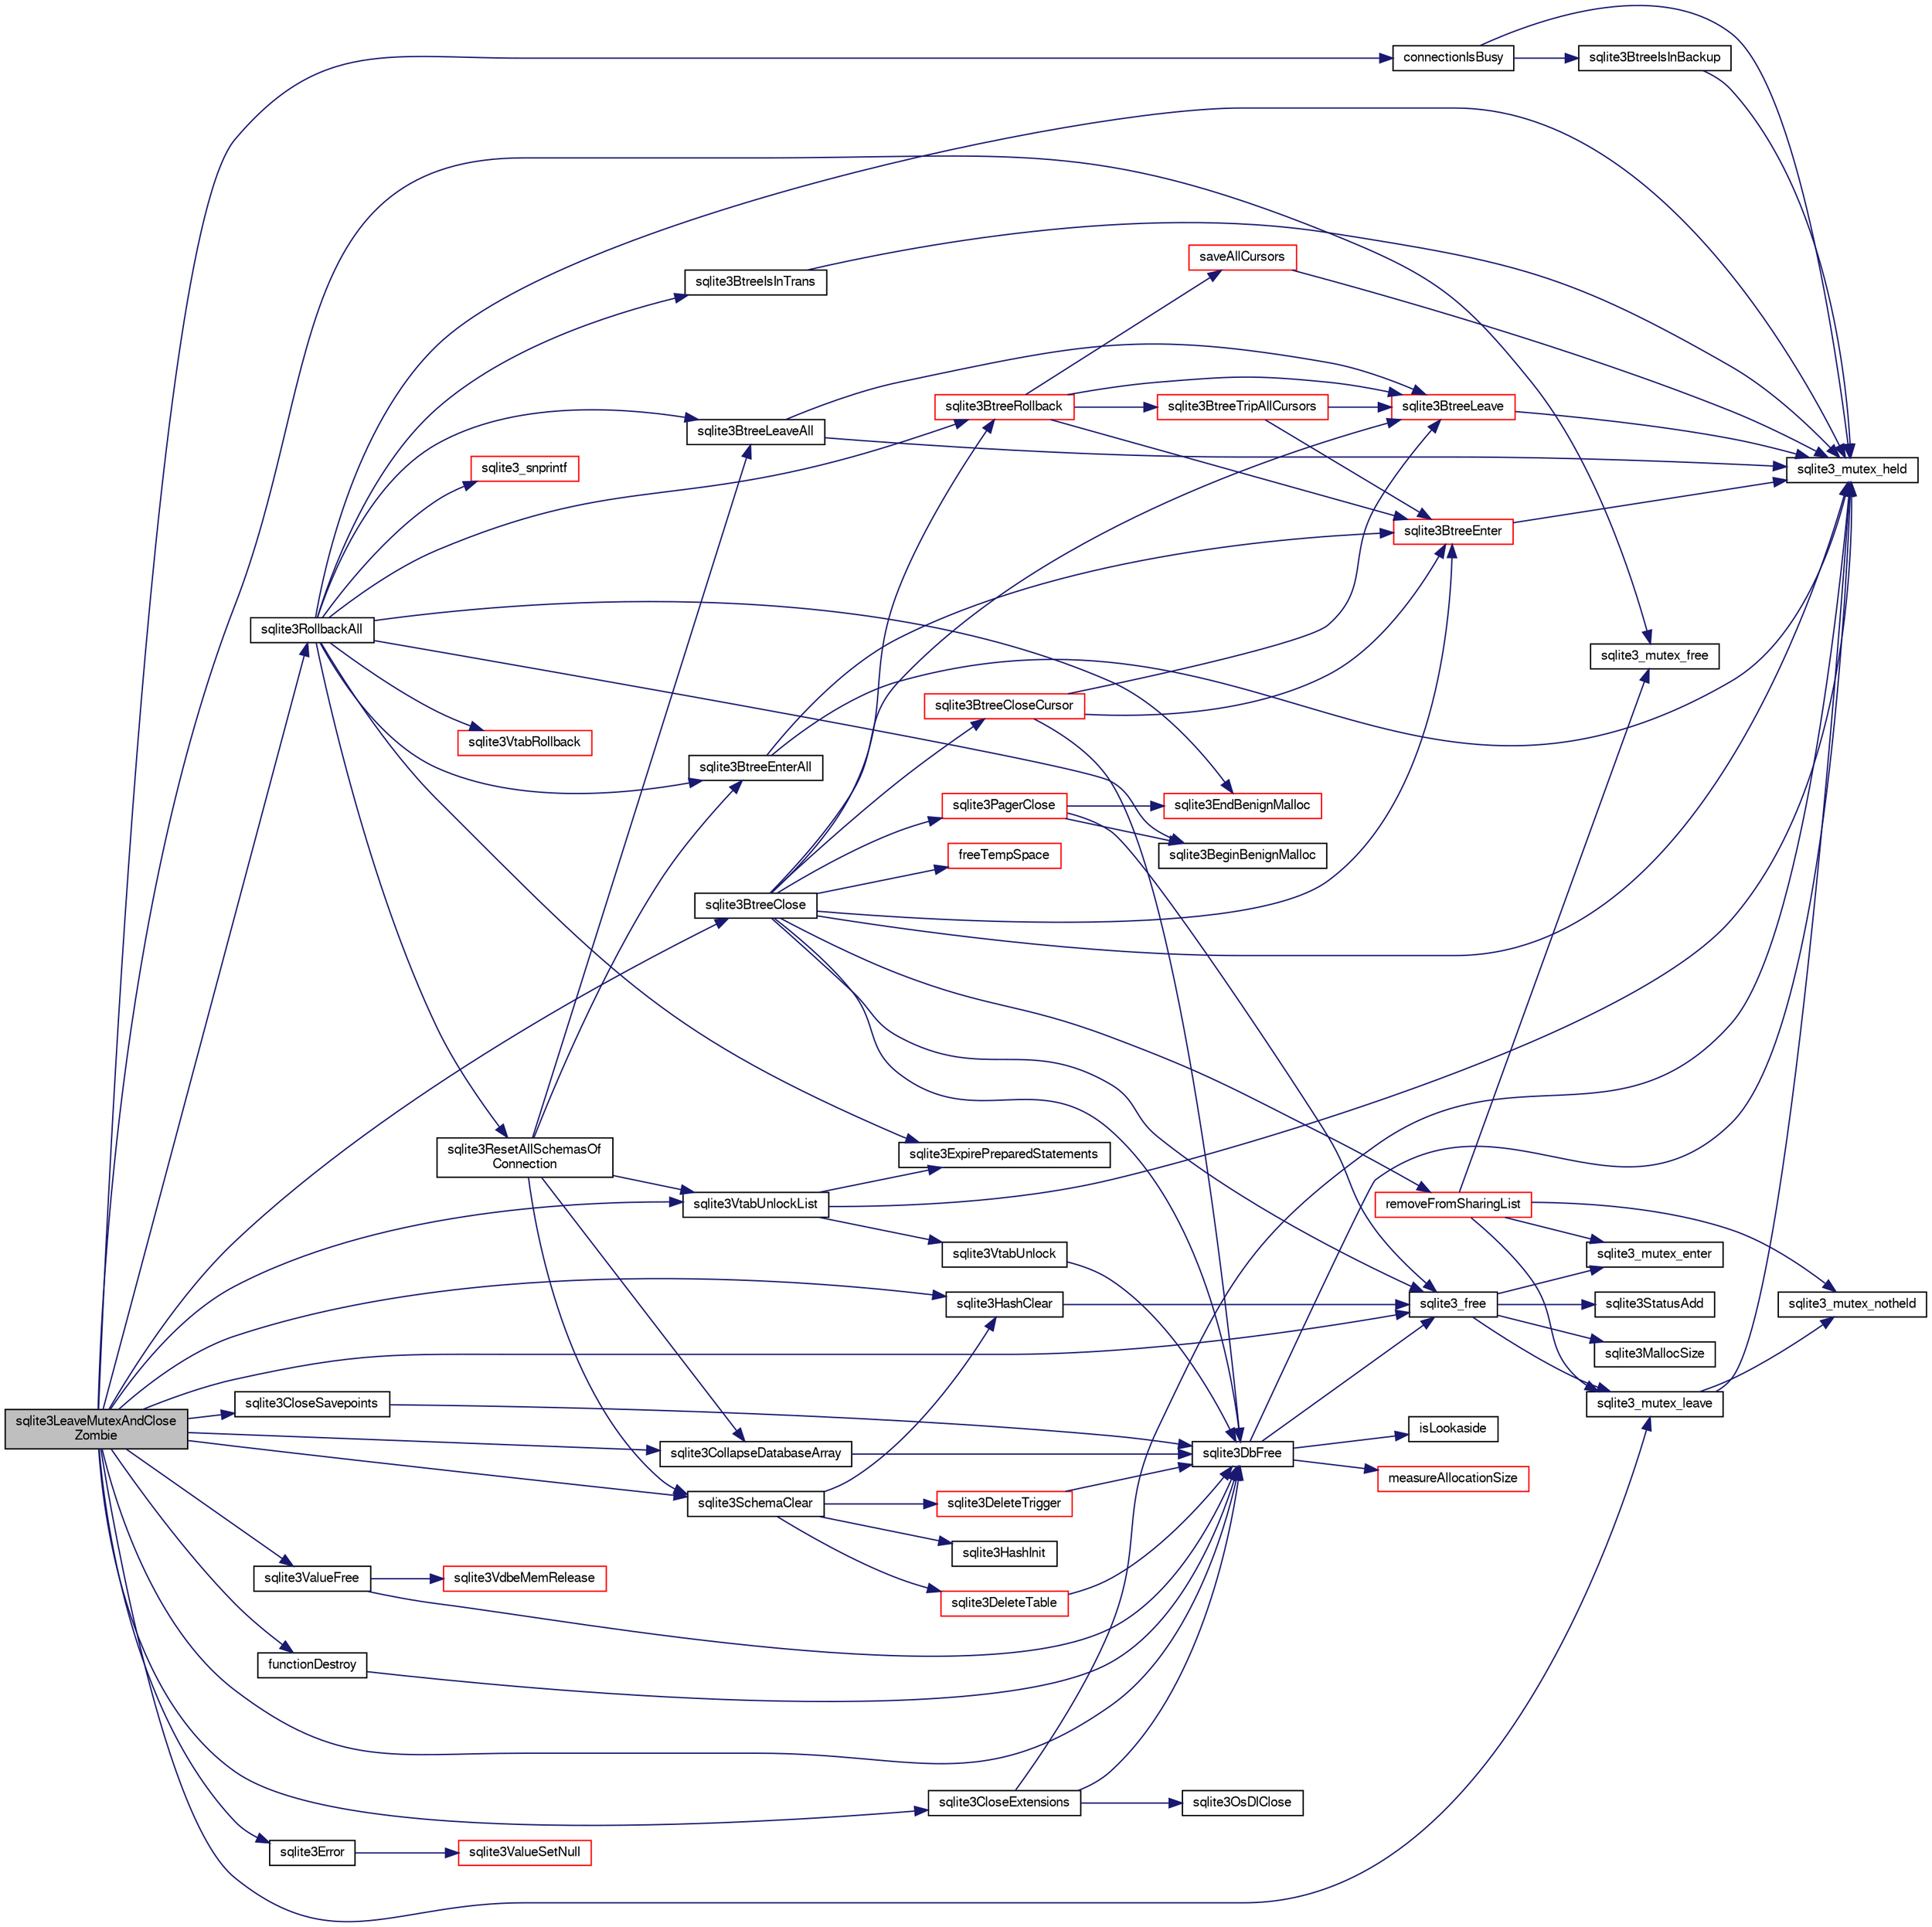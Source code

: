 digraph "sqlite3LeaveMutexAndCloseZombie"
{
  edge [fontname="FreeSans",fontsize="10",labelfontname="FreeSans",labelfontsize="10"];
  node [fontname="FreeSans",fontsize="10",shape=record];
  rankdir="LR";
  Node574614 [label="sqlite3LeaveMutexAndClose\lZombie",height=0.2,width=0.4,color="black", fillcolor="grey75", style="filled", fontcolor="black"];
  Node574614 -> Node574615 [color="midnightblue",fontsize="10",style="solid",fontname="FreeSans"];
  Node574615 [label="connectionIsBusy",height=0.2,width=0.4,color="black", fillcolor="white", style="filled",URL="$sqlite3_8c.html#a72f2a5a996a153234aa539319752f896"];
  Node574615 -> Node574616 [color="midnightblue",fontsize="10",style="solid",fontname="FreeSans"];
  Node574616 [label="sqlite3_mutex_held",height=0.2,width=0.4,color="black", fillcolor="white", style="filled",URL="$sqlite3_8c.html#acf77da68932b6bc163c5e68547ecc3e7"];
  Node574615 -> Node574617 [color="midnightblue",fontsize="10",style="solid",fontname="FreeSans"];
  Node574617 [label="sqlite3BtreeIsInBackup",height=0.2,width=0.4,color="black", fillcolor="white", style="filled",URL="$sqlite3_8c.html#a4ad2890226605ffb8d4cbc85a1d1b74a"];
  Node574617 -> Node574616 [color="midnightblue",fontsize="10",style="solid",fontname="FreeSans"];
  Node574614 -> Node574618 [color="midnightblue",fontsize="10",style="solid",fontname="FreeSans"];
  Node574618 [label="sqlite3_mutex_leave",height=0.2,width=0.4,color="black", fillcolor="white", style="filled",URL="$sqlite3_8c.html#a5838d235601dbd3c1fa993555c6bcc93"];
  Node574618 -> Node574616 [color="midnightblue",fontsize="10",style="solid",fontname="FreeSans"];
  Node574618 -> Node574619 [color="midnightblue",fontsize="10",style="solid",fontname="FreeSans"];
  Node574619 [label="sqlite3_mutex_notheld",height=0.2,width=0.4,color="black", fillcolor="white", style="filled",URL="$sqlite3_8c.html#a83967c837c1c000d3b5adcfaa688f5dc"];
  Node574614 -> Node574620 [color="midnightblue",fontsize="10",style="solid",fontname="FreeSans"];
  Node574620 [label="sqlite3RollbackAll",height=0.2,width=0.4,color="black", fillcolor="white", style="filled",URL="$sqlite3_8c.html#ad902dd388d73208539f557962e3fe6bb"];
  Node574620 -> Node574616 [color="midnightblue",fontsize="10",style="solid",fontname="FreeSans"];
  Node574620 -> Node574621 [color="midnightblue",fontsize="10",style="solid",fontname="FreeSans"];
  Node574621 [label="sqlite3BeginBenignMalloc",height=0.2,width=0.4,color="black", fillcolor="white", style="filled",URL="$sqlite3_8c.html#a3344c0e2b1b6df701a1cb326602fac14"];
  Node574620 -> Node574622 [color="midnightblue",fontsize="10",style="solid",fontname="FreeSans"];
  Node574622 [label="sqlite3BtreeEnterAll",height=0.2,width=0.4,color="black", fillcolor="white", style="filled",URL="$sqlite3_8c.html#a7e8c5e623a61d322d3622c3e6202d735"];
  Node574622 -> Node574616 [color="midnightblue",fontsize="10",style="solid",fontname="FreeSans"];
  Node574622 -> Node574623 [color="midnightblue",fontsize="10",style="solid",fontname="FreeSans"];
  Node574623 [label="sqlite3BtreeEnter",height=0.2,width=0.4,color="red", fillcolor="white", style="filled",URL="$sqlite3_8c.html#afa05d700ca373993fe6b0525b867feff"];
  Node574623 -> Node574616 [color="midnightblue",fontsize="10",style="solid",fontname="FreeSans"];
  Node574620 -> Node574629 [color="midnightblue",fontsize="10",style="solid",fontname="FreeSans"];
  Node574629 [label="sqlite3BtreeIsInTrans",height=0.2,width=0.4,color="black", fillcolor="white", style="filled",URL="$sqlite3_8c.html#af38624e008e0a0e872a21934b7c75a42"];
  Node574629 -> Node574616 [color="midnightblue",fontsize="10",style="solid",fontname="FreeSans"];
  Node574620 -> Node574630 [color="midnightblue",fontsize="10",style="solid",fontname="FreeSans"];
  Node574630 [label="sqlite3BtreeRollback",height=0.2,width=0.4,color="red", fillcolor="white", style="filled",URL="$sqlite3_8c.html#a317473acdafdd688385c8954f09de186"];
  Node574630 -> Node574623 [color="midnightblue",fontsize="10",style="solid",fontname="FreeSans"];
  Node574630 -> Node574631 [color="midnightblue",fontsize="10",style="solid",fontname="FreeSans"];
  Node574631 [label="saveAllCursors",height=0.2,width=0.4,color="red", fillcolor="white", style="filled",URL="$sqlite3_8c.html#add0c7a5086792caf465148beaadb913d"];
  Node574631 -> Node574616 [color="midnightblue",fontsize="10",style="solid",fontname="FreeSans"];
  Node574630 -> Node575051 [color="midnightblue",fontsize="10",style="solid",fontname="FreeSans"];
  Node575051 [label="sqlite3BtreeTripAllCursors",height=0.2,width=0.4,color="red", fillcolor="white", style="filled",URL="$sqlite3_8c.html#a7e94025b9bd56e9e9ccf148d1a0e1acf"];
  Node575051 -> Node574623 [color="midnightblue",fontsize="10",style="solid",fontname="FreeSans"];
  Node575051 -> Node574992 [color="midnightblue",fontsize="10",style="solid",fontname="FreeSans"];
  Node574992 [label="sqlite3BtreeLeave",height=0.2,width=0.4,color="red", fillcolor="white", style="filled",URL="$sqlite3_8c.html#a460e4f89d1aeef4b4d334cfe8165da89"];
  Node574992 -> Node574616 [color="midnightblue",fontsize="10",style="solid",fontname="FreeSans"];
  Node574630 -> Node574992 [color="midnightblue",fontsize="10",style="solid",fontname="FreeSans"];
  Node574620 -> Node575060 [color="midnightblue",fontsize="10",style="solid",fontname="FreeSans"];
  Node575060 [label="sqlite3VtabRollback",height=0.2,width=0.4,color="red", fillcolor="white", style="filled",URL="$sqlite3_8c.html#a8584200fbaad7da0253df51fb453c5dc"];
  Node574620 -> Node574716 [color="midnightblue",fontsize="10",style="solid",fontname="FreeSans"];
  Node574716 [label="sqlite3EndBenignMalloc",height=0.2,width=0.4,color="red", fillcolor="white", style="filled",URL="$sqlite3_8c.html#a4582127cc64d483dc66c7acf9d8d8fbb"];
  Node574620 -> Node575063 [color="midnightblue",fontsize="10",style="solid",fontname="FreeSans"];
  Node575063 [label="sqlite3ExpirePreparedStatements",height=0.2,width=0.4,color="black", fillcolor="white", style="filled",URL="$sqlite3_8c.html#af8baf566e769881b3d0bbdb0d2b4cdfe"];
  Node574620 -> Node575064 [color="midnightblue",fontsize="10",style="solid",fontname="FreeSans"];
  Node575064 [label="sqlite3ResetAllSchemasOf\lConnection",height=0.2,width=0.4,color="black", fillcolor="white", style="filled",URL="$sqlite3_8c.html#a2fc0d7e9d7e688a2a81ea4775dd12e33"];
  Node575064 -> Node574622 [color="midnightblue",fontsize="10",style="solid",fontname="FreeSans"];
  Node575064 -> Node575065 [color="midnightblue",fontsize="10",style="solid",fontname="FreeSans"];
  Node575065 [label="sqlite3SchemaClear",height=0.2,width=0.4,color="black", fillcolor="white", style="filled",URL="$sqlite3_8c.html#a927c603430267e42c56ab38ca221322a"];
  Node575065 -> Node575066 [color="midnightblue",fontsize="10",style="solid",fontname="FreeSans"];
  Node575066 [label="sqlite3HashInit",height=0.2,width=0.4,color="black", fillcolor="white", style="filled",URL="$sqlite3_8c.html#a666b28838d58955f60dccd84931fdf75"];
  Node575065 -> Node575067 [color="midnightblue",fontsize="10",style="solid",fontname="FreeSans"];
  Node575067 [label="sqlite3HashClear",height=0.2,width=0.4,color="black", fillcolor="white", style="filled",URL="$sqlite3_8c.html#acc7a2dfa6603c59af14b3792fe463c73"];
  Node575067 -> Node574665 [color="midnightblue",fontsize="10",style="solid",fontname="FreeSans"];
  Node574665 [label="sqlite3_free",height=0.2,width=0.4,color="black", fillcolor="white", style="filled",URL="$sqlite3_8c.html#a6552349e36a8a691af5487999ab09519"];
  Node574665 -> Node574628 [color="midnightblue",fontsize="10",style="solid",fontname="FreeSans"];
  Node574628 [label="sqlite3_mutex_enter",height=0.2,width=0.4,color="black", fillcolor="white", style="filled",URL="$sqlite3_8c.html#a1c12cde690bd89f104de5cbad12a6bf5"];
  Node574665 -> Node574641 [color="midnightblue",fontsize="10",style="solid",fontname="FreeSans"];
  Node574641 [label="sqlite3StatusAdd",height=0.2,width=0.4,color="black", fillcolor="white", style="filled",URL="$sqlite3_8c.html#afa029f93586aeab4cc85360905dae9cd"];
  Node574665 -> Node574640 [color="midnightblue",fontsize="10",style="solid",fontname="FreeSans"];
  Node574640 [label="sqlite3MallocSize",height=0.2,width=0.4,color="black", fillcolor="white", style="filled",URL="$sqlite3_8c.html#acf5d2a5f35270bafb050bd2def576955"];
  Node574665 -> Node574618 [color="midnightblue",fontsize="10",style="solid",fontname="FreeSans"];
  Node575065 -> Node575068 [color="midnightblue",fontsize="10",style="solid",fontname="FreeSans"];
  Node575068 [label="sqlite3DeleteTrigger",height=0.2,width=0.4,color="red", fillcolor="white", style="filled",URL="$sqlite3_8c.html#a4be7bebe98d17357fb3fa8cdb3b795f3"];
  Node575068 -> Node574661 [color="midnightblue",fontsize="10",style="solid",fontname="FreeSans"];
  Node574661 [label="sqlite3DbFree",height=0.2,width=0.4,color="black", fillcolor="white", style="filled",URL="$sqlite3_8c.html#ac70ab821a6607b4a1b909582dc37a069"];
  Node574661 -> Node574616 [color="midnightblue",fontsize="10",style="solid",fontname="FreeSans"];
  Node574661 -> Node574662 [color="midnightblue",fontsize="10",style="solid",fontname="FreeSans"];
  Node574662 [label="measureAllocationSize",height=0.2,width=0.4,color="red", fillcolor="white", style="filled",URL="$sqlite3_8c.html#a45731e644a22fdb756e2b6337224217a"];
  Node574661 -> Node574664 [color="midnightblue",fontsize="10",style="solid",fontname="FreeSans"];
  Node574664 [label="isLookaside",height=0.2,width=0.4,color="black", fillcolor="white", style="filled",URL="$sqlite3_8c.html#a770fa05ff9717b75e16f4d968a77b897"];
  Node574661 -> Node574665 [color="midnightblue",fontsize="10",style="solid",fontname="FreeSans"];
  Node575065 -> Node575075 [color="midnightblue",fontsize="10",style="solid",fontname="FreeSans"];
  Node575075 [label="sqlite3DeleteTable",height=0.2,width=0.4,color="red", fillcolor="white", style="filled",URL="$sqlite3_8c.html#a7fd3d507375a381a3807f92735318973"];
  Node575075 -> Node574661 [color="midnightblue",fontsize="10",style="solid",fontname="FreeSans"];
  Node575064 -> Node575099 [color="midnightblue",fontsize="10",style="solid",fontname="FreeSans"];
  Node575099 [label="sqlite3VtabUnlockList",height=0.2,width=0.4,color="black", fillcolor="white", style="filled",URL="$sqlite3_8c.html#a266b6e5487ec403a27fc6c6f852ff249"];
  Node575099 -> Node574616 [color="midnightblue",fontsize="10",style="solid",fontname="FreeSans"];
  Node575099 -> Node575063 [color="midnightblue",fontsize="10",style="solid",fontname="FreeSans"];
  Node575099 -> Node575062 [color="midnightblue",fontsize="10",style="solid",fontname="FreeSans"];
  Node575062 [label="sqlite3VtabUnlock",height=0.2,width=0.4,color="black", fillcolor="white", style="filled",URL="$sqlite3_8c.html#a8b3341682c7724d767ebc8288b9063b4"];
  Node575062 -> Node574661 [color="midnightblue",fontsize="10",style="solid",fontname="FreeSans"];
  Node575064 -> Node575290 [color="midnightblue",fontsize="10",style="solid",fontname="FreeSans"];
  Node575290 [label="sqlite3BtreeLeaveAll",height=0.2,width=0.4,color="black", fillcolor="white", style="filled",URL="$sqlite3_8c.html#a282e5f429eee8e0aebc7d18068ebccd2"];
  Node575290 -> Node574616 [color="midnightblue",fontsize="10",style="solid",fontname="FreeSans"];
  Node575290 -> Node574992 [color="midnightblue",fontsize="10",style="solid",fontname="FreeSans"];
  Node575064 -> Node575565 [color="midnightblue",fontsize="10",style="solid",fontname="FreeSans"];
  Node575565 [label="sqlite3CollapseDatabaseArray",height=0.2,width=0.4,color="black", fillcolor="white", style="filled",URL="$sqlite3_8c.html#aaa27b662e527cf1432dad05c49a389ce"];
  Node575565 -> Node574661 [color="midnightblue",fontsize="10",style="solid",fontname="FreeSans"];
  Node574620 -> Node575290 [color="midnightblue",fontsize="10",style="solid",fontname="FreeSans"];
  Node574620 -> Node574652 [color="midnightblue",fontsize="10",style="solid",fontname="FreeSans"];
  Node574652 [label="sqlite3_snprintf",height=0.2,width=0.4,color="red", fillcolor="white", style="filled",URL="$sqlite3_8c.html#aa2695a752e971577f5784122f2013c40"];
  Node574614 -> Node575259 [color="midnightblue",fontsize="10",style="solid",fontname="FreeSans"];
  Node575259 [label="sqlite3CloseSavepoints",height=0.2,width=0.4,color="black", fillcolor="white", style="filled",URL="$sqlite3_8c.html#ab5403c6b2dae2f11e74116b8535cf82b"];
  Node575259 -> Node574661 [color="midnightblue",fontsize="10",style="solid",fontname="FreeSans"];
  Node574614 -> Node575237 [color="midnightblue",fontsize="10",style="solid",fontname="FreeSans"];
  Node575237 [label="sqlite3BtreeClose",height=0.2,width=0.4,color="black", fillcolor="white", style="filled",URL="$sqlite3_8c.html#a729b65009b66a99200496b09c124df01"];
  Node575237 -> Node574616 [color="midnightblue",fontsize="10",style="solid",fontname="FreeSans"];
  Node575237 -> Node574623 [color="midnightblue",fontsize="10",style="solid",fontname="FreeSans"];
  Node575237 -> Node575238 [color="midnightblue",fontsize="10",style="solid",fontname="FreeSans"];
  Node575238 [label="sqlite3BtreeCloseCursor",height=0.2,width=0.4,color="red", fillcolor="white", style="filled",URL="$sqlite3_8c.html#a7f494da0a512d247d690d6bc19397791"];
  Node575238 -> Node574623 [color="midnightblue",fontsize="10",style="solid",fontname="FreeSans"];
  Node575238 -> Node574661 [color="midnightblue",fontsize="10",style="solid",fontname="FreeSans"];
  Node575238 -> Node574992 [color="midnightblue",fontsize="10",style="solid",fontname="FreeSans"];
  Node575237 -> Node574630 [color="midnightblue",fontsize="10",style="solid",fontname="FreeSans"];
  Node575237 -> Node574992 [color="midnightblue",fontsize="10",style="solid",fontname="FreeSans"];
  Node575237 -> Node575240 [color="midnightblue",fontsize="10",style="solid",fontname="FreeSans"];
  Node575240 [label="removeFromSharingList",height=0.2,width=0.4,color="red", fillcolor="white", style="filled",URL="$sqlite3_8c.html#a7b1a8df3e1fcfc9e69c19633f0d08af3"];
  Node575240 -> Node574619 [color="midnightblue",fontsize="10",style="solid",fontname="FreeSans"];
  Node575240 -> Node574628 [color="midnightblue",fontsize="10",style="solid",fontname="FreeSans"];
  Node575240 -> Node574915 [color="midnightblue",fontsize="10",style="solid",fontname="FreeSans"];
  Node574915 [label="sqlite3_mutex_free",height=0.2,width=0.4,color="black", fillcolor="white", style="filled",URL="$sqlite3_8c.html#a2db2e72e08f6873afa9c61b0ec726fec"];
  Node575240 -> Node574618 [color="midnightblue",fontsize="10",style="solid",fontname="FreeSans"];
  Node575237 -> Node575241 [color="midnightblue",fontsize="10",style="solid",fontname="FreeSans"];
  Node575241 [label="sqlite3PagerClose",height=0.2,width=0.4,color="red", fillcolor="white", style="filled",URL="$sqlite3_8c.html#af94b1f96b60689fd09422cce2c85f53f"];
  Node575241 -> Node574621 [color="midnightblue",fontsize="10",style="solid",fontname="FreeSans"];
  Node575241 -> Node574716 [color="midnightblue",fontsize="10",style="solid",fontname="FreeSans"];
  Node575241 -> Node574665 [color="midnightblue",fontsize="10",style="solid",fontname="FreeSans"];
  Node575237 -> Node574661 [color="midnightblue",fontsize="10",style="solid",fontname="FreeSans"];
  Node575237 -> Node575156 [color="midnightblue",fontsize="10",style="solid",fontname="FreeSans"];
  Node575156 [label="freeTempSpace",height=0.2,width=0.4,color="red", fillcolor="white", style="filled",URL="$sqlite3_8c.html#aec277d601edd310860ca5a81c99ed411"];
  Node575237 -> Node574665 [color="midnightblue",fontsize="10",style="solid",fontname="FreeSans"];
  Node574614 -> Node575065 [color="midnightblue",fontsize="10",style="solid",fontname="FreeSans"];
  Node574614 -> Node575099 [color="midnightblue",fontsize="10",style="solid",fontname="FreeSans"];
  Node574614 -> Node575565 [color="midnightblue",fontsize="10",style="solid",fontname="FreeSans"];
  Node574614 -> Node575566 [color="midnightblue",fontsize="10",style="solid",fontname="FreeSans"];
  Node575566 [label="functionDestroy",height=0.2,width=0.4,color="black", fillcolor="white", style="filled",URL="$sqlite3_8c.html#ad8907c124b2b0a3557b9f006fb98308c"];
  Node575566 -> Node574661 [color="midnightblue",fontsize="10",style="solid",fontname="FreeSans"];
  Node574614 -> Node574661 [color="midnightblue",fontsize="10",style="solid",fontname="FreeSans"];
  Node574614 -> Node575067 [color="midnightblue",fontsize="10",style="solid",fontname="FreeSans"];
  Node574614 -> Node574856 [color="midnightblue",fontsize="10",style="solid",fontname="FreeSans"];
  Node574856 [label="sqlite3Error",height=0.2,width=0.4,color="black", fillcolor="white", style="filled",URL="$sqlite3_8c.html#a4ba5e8be78db50d5538dcaa45bcf74d3"];
  Node574856 -> Node574857 [color="midnightblue",fontsize="10",style="solid",fontname="FreeSans"];
  Node574857 [label="sqlite3ValueSetNull",height=0.2,width=0.4,color="red", fillcolor="white", style="filled",URL="$sqlite3_8c.html#ad9bc4507a7806b37946116afbe183b95"];
  Node574614 -> Node575118 [color="midnightblue",fontsize="10",style="solid",fontname="FreeSans"];
  Node575118 [label="sqlite3ValueFree",height=0.2,width=0.4,color="black", fillcolor="white", style="filled",URL="$sqlite3_8c.html#afeed84c3f344a833d15c7209265dc520"];
  Node575118 -> Node574747 [color="midnightblue",fontsize="10",style="solid",fontname="FreeSans"];
  Node574747 [label="sqlite3VdbeMemRelease",height=0.2,width=0.4,color="red", fillcolor="white", style="filled",URL="$sqlite3_8c.html#a90606361dbeba88159fd6ff03fcc10cc"];
  Node575118 -> Node574661 [color="midnightblue",fontsize="10",style="solid",fontname="FreeSans"];
  Node574614 -> Node575567 [color="midnightblue",fontsize="10",style="solid",fontname="FreeSans"];
  Node575567 [label="sqlite3CloseExtensions",height=0.2,width=0.4,color="black", fillcolor="white", style="filled",URL="$sqlite3_8c.html#a728aca7825db8e0439d565c4f2a1d669"];
  Node575567 -> Node574616 [color="midnightblue",fontsize="10",style="solid",fontname="FreeSans"];
  Node575567 -> Node574851 [color="midnightblue",fontsize="10",style="solid",fontname="FreeSans"];
  Node574851 [label="sqlite3OsDlClose",height=0.2,width=0.4,color="black", fillcolor="white", style="filled",URL="$sqlite3_8c.html#a1d9a447fccc2165fab651ee10596e5f8"];
  Node575567 -> Node574661 [color="midnightblue",fontsize="10",style="solid",fontname="FreeSans"];
  Node574614 -> Node574665 [color="midnightblue",fontsize="10",style="solid",fontname="FreeSans"];
  Node574614 -> Node574915 [color="midnightblue",fontsize="10",style="solid",fontname="FreeSans"];
}
